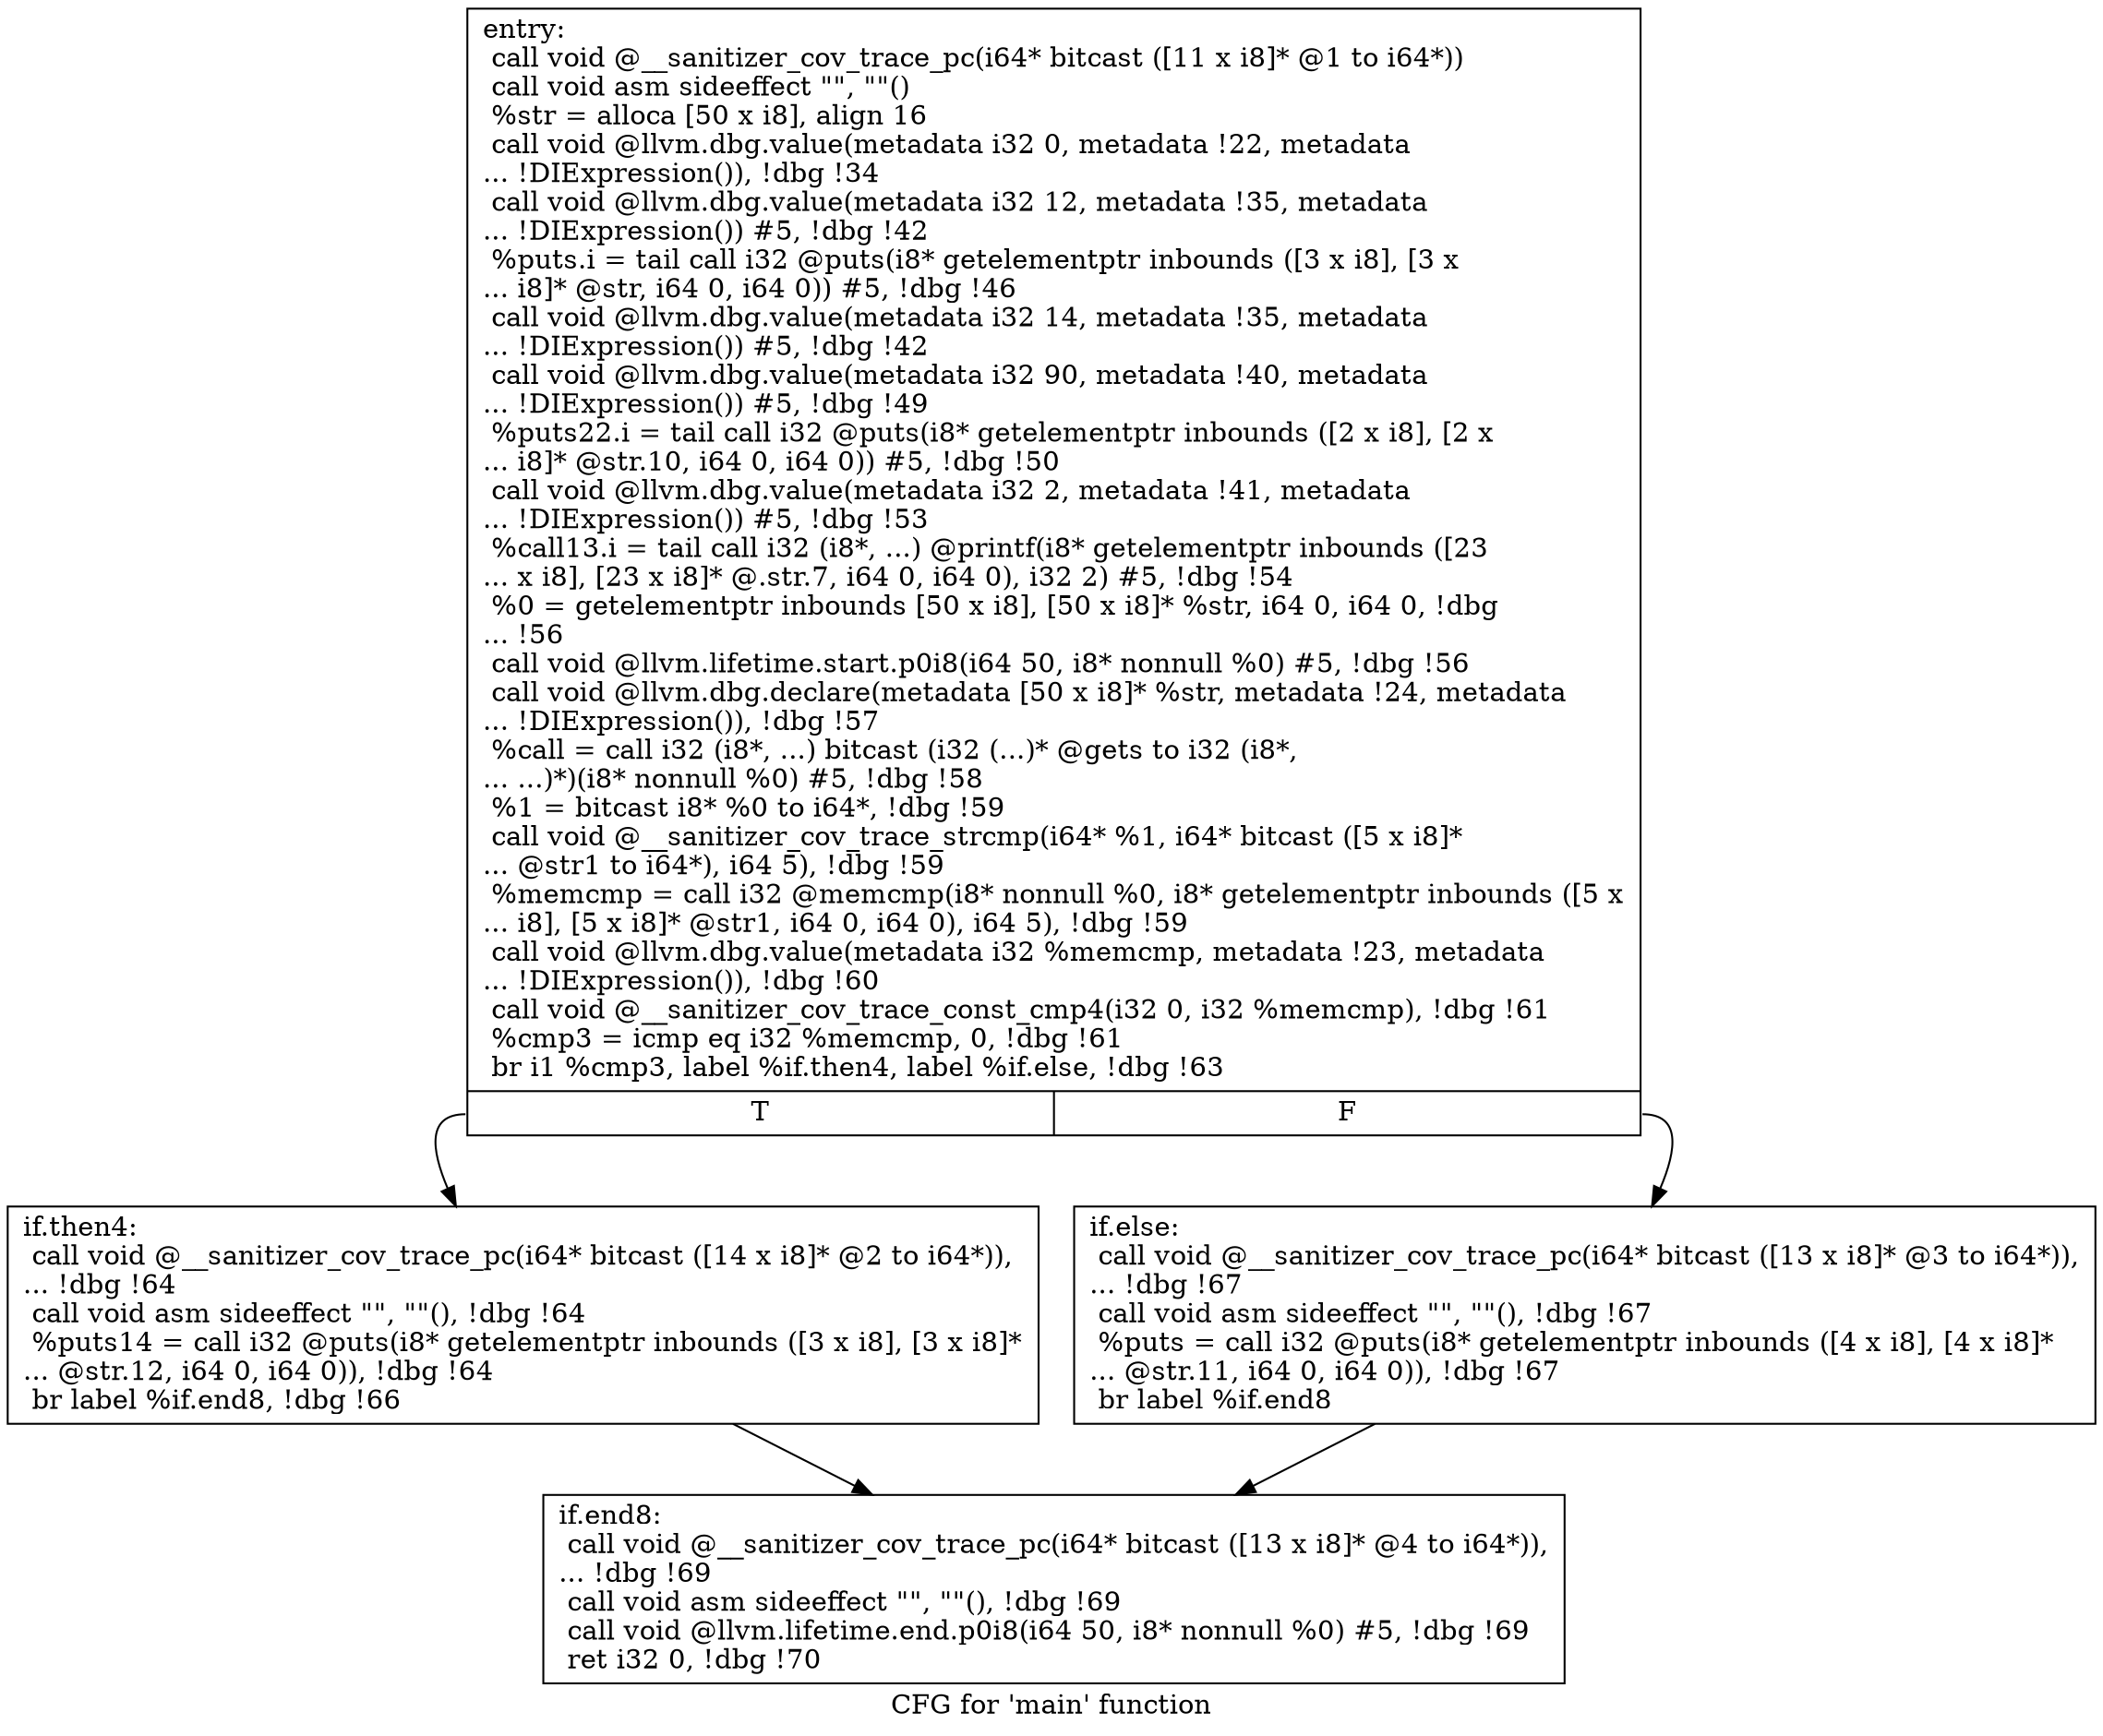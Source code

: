 digraph "CFG for 'main' function" {
	label="CFG for 'main' function";

	Node0x52b4b80 [shape=record,label="{entry:\l  call void @__sanitizer_cov_trace_pc(i64* bitcast ([11 x i8]* @1 to i64*))\l  call void asm sideeffect \"\", \"\"()\l  %str = alloca [50 x i8], align 16\l  call void @llvm.dbg.value(metadata i32 0, metadata !22, metadata\l... !DIExpression()), !dbg !34\l  call void @llvm.dbg.value(metadata i32 12, metadata !35, metadata\l... !DIExpression()) #5, !dbg !42\l  %puts.i = tail call i32 @puts(i8* getelementptr inbounds ([3 x i8], [3 x\l... i8]* @str, i64 0, i64 0)) #5, !dbg !46\l  call void @llvm.dbg.value(metadata i32 14, metadata !35, metadata\l... !DIExpression()) #5, !dbg !42\l  call void @llvm.dbg.value(metadata i32 90, metadata !40, metadata\l... !DIExpression()) #5, !dbg !49\l  %puts22.i = tail call i32 @puts(i8* getelementptr inbounds ([2 x i8], [2 x\l... i8]* @str.10, i64 0, i64 0)) #5, !dbg !50\l  call void @llvm.dbg.value(metadata i32 2, metadata !41, metadata\l... !DIExpression()) #5, !dbg !53\l  %call13.i = tail call i32 (i8*, ...) @printf(i8* getelementptr inbounds ([23\l... x i8], [23 x i8]* @.str.7, i64 0, i64 0), i32 2) #5, !dbg !54\l  %0 = getelementptr inbounds [50 x i8], [50 x i8]* %str, i64 0, i64 0, !dbg\l... !56\l  call void @llvm.lifetime.start.p0i8(i64 50, i8* nonnull %0) #5, !dbg !56\l  call void @llvm.dbg.declare(metadata [50 x i8]* %str, metadata !24, metadata\l... !DIExpression()), !dbg !57\l  %call = call i32 (i8*, ...) bitcast (i32 (...)* @gets to i32 (i8*,\l... ...)*)(i8* nonnull %0) #5, !dbg !58\l  %1 = bitcast i8* %0 to i64*, !dbg !59\l  call void @__sanitizer_cov_trace_strcmp(i64* %1, i64* bitcast ([5 x i8]*\l... @str1 to i64*), i64 5), !dbg !59\l  %memcmp = call i32 @memcmp(i8* nonnull %0, i8* getelementptr inbounds ([5 x\l... i8], [5 x i8]* @str1, i64 0, i64 0), i64 5), !dbg !59\l  call void @llvm.dbg.value(metadata i32 %memcmp, metadata !23, metadata\l... !DIExpression()), !dbg !60\l  call void @__sanitizer_cov_trace_const_cmp4(i32 0, i32 %memcmp), !dbg !61\l  %cmp3 = icmp eq i32 %memcmp, 0, !dbg !61\l  br i1 %cmp3, label %if.then4, label %if.else, !dbg !63\l|{<s0>T|<s1>F}}"];
	Node0x52b4b80:s0 -> Node0x52b9740;
	Node0x52b4b80:s1 -> Node0x52b97f0;
	Node0x52b9740 [shape=record,label="{if.then4:                                         \l  call void @__sanitizer_cov_trace_pc(i64* bitcast ([14 x i8]* @2 to i64*)),\l... !dbg !64\l  call void asm sideeffect \"\", \"\"(), !dbg !64\l  %puts14 = call i32 @puts(i8* getelementptr inbounds ([3 x i8], [3 x i8]*\l... @str.12, i64 0, i64 0)), !dbg !64\l  br label %if.end8, !dbg !66\l}"];
	Node0x52b9740 -> Node0x52ba510;
	Node0x52b97f0 [shape=record,label="{if.else:                                          \l  call void @__sanitizer_cov_trace_pc(i64* bitcast ([13 x i8]* @3 to i64*)),\l... !dbg !67\l  call void asm sideeffect \"\", \"\"(), !dbg !67\l  %puts = call i32 @puts(i8* getelementptr inbounds ([4 x i8], [4 x i8]*\l... @str.11, i64 0, i64 0)), !dbg !67\l  br label %if.end8\l}"];
	Node0x52b97f0 -> Node0x52ba510;
	Node0x52ba510 [shape=record,label="{if.end8:                                          \l  call void @__sanitizer_cov_trace_pc(i64* bitcast ([13 x i8]* @4 to i64*)),\l... !dbg !69\l  call void asm sideeffect \"\", \"\"(), !dbg !69\l  call void @llvm.lifetime.end.p0i8(i64 50, i8* nonnull %0) #5, !dbg !69\l  ret i32 0, !dbg !70\l}"];
}
